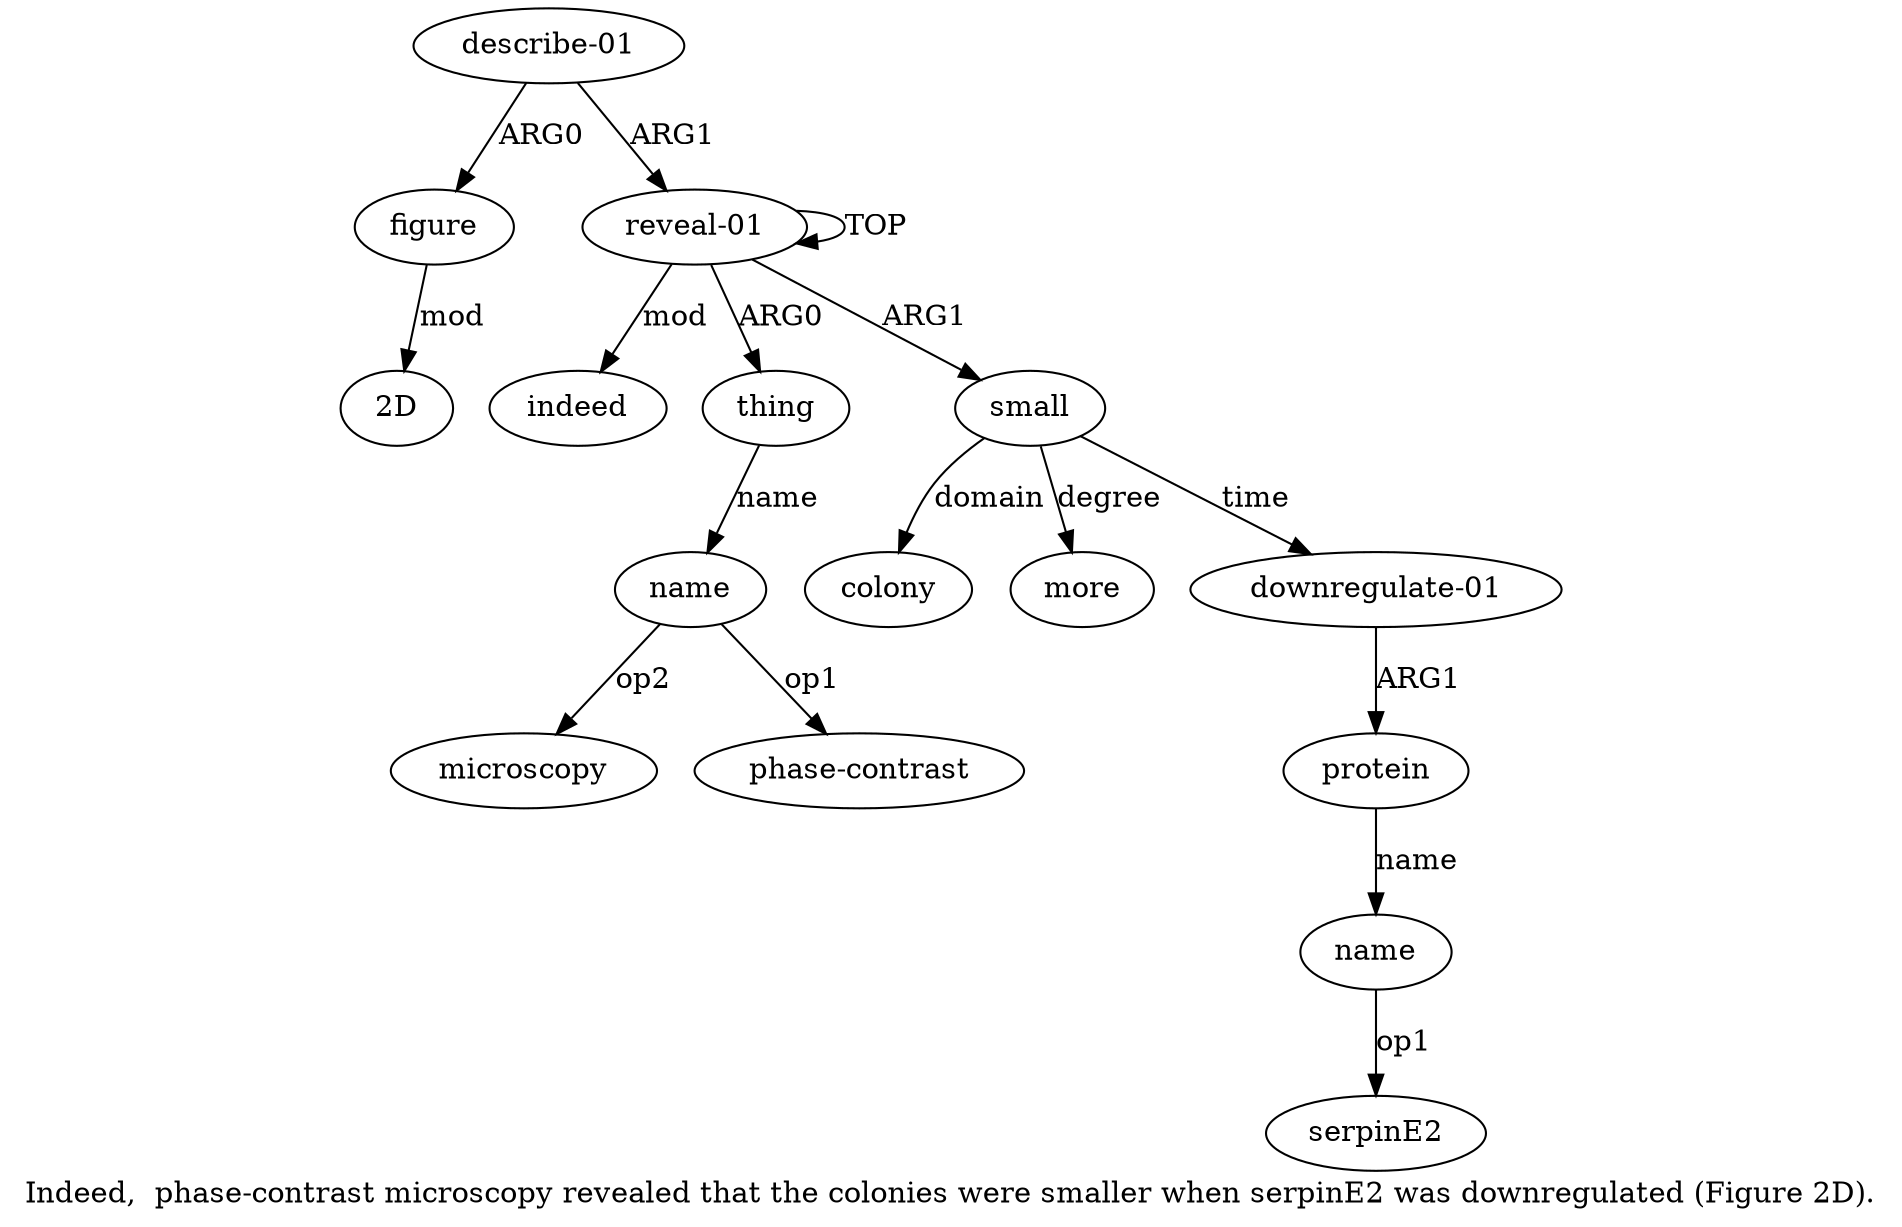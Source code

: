 digraph  {
	graph [label="Indeed,  phase-contrast microscopy revealed that the colonies were smaller when serpinE2 was downregulated (Figure 2D)."];
	node [label="\N"];
	a11	 [color=black,
		gold_ind=11,
		gold_label=indeed,
		label=indeed,
		test_ind=11,
		test_label=indeed];
	a10	 [color=black,
		gold_ind=10,
		gold_label=figure,
		label=figure,
		test_ind=10,
		test_label=figure];
	"a10 2D"	 [color=black,
		gold_ind=-1,
		gold_label="2D",
		label="2D",
		test_ind=-1,
		test_label="2D"];
	a10 -> "a10 2D" [key=0,
	color=black,
	gold_label=mod,
	label=mod,
	test_label=mod];
"a8 serpinE2" [color=black,
	gold_ind=-1,
	gold_label=serpinE2,
	label=serpinE2,
	test_ind=-1,
	test_label=serpinE2];
a1 [color=black,
	gold_ind=1,
	gold_label=thing,
	label=thing,
	test_ind=1,
	test_label=thing];
a2 [color=black,
	gold_ind=2,
	gold_label=name,
	label=name,
	test_ind=2,
	test_label=name];
a1 -> a2 [key=0,
color=black,
gold_label=name,
label=name,
test_label=name];
a0 [color=black,
gold_ind=0,
gold_label="reveal-01",
label="reveal-01",
test_ind=0,
test_label="reveal-01"];
a0 -> a11 [key=0,
color=black,
gold_label=mod,
label=mod,
test_label=mod];
a0 -> a1 [key=0,
color=black,
gold_label=ARG0,
label=ARG0,
test_label=ARG0];
a0 -> a0 [key=0,
color=black,
gold_label=TOP,
label=TOP,
test_label=TOP];
a3 [color=black,
gold_ind=3,
gold_label=small,
label=small,
test_ind=3,
test_label=small];
a0 -> a3 [key=0,
color=black,
gold_label=ARG1,
label=ARG1,
test_label=ARG1];
a5 [color=black,
gold_ind=5,
gold_label=colony,
label=colony,
test_ind=5,
test_label=colony];
a3 -> a5 [key=0,
color=black,
gold_label=domain,
label=domain,
test_label=domain];
a4 [color=black,
gold_ind=4,
gold_label=more,
label=more,
test_ind=4,
test_label=more];
a3 -> a4 [key=0,
color=black,
gold_label=degree,
label=degree,
test_label=degree];
a6 [color=black,
gold_ind=6,
gold_label="downregulate-01",
label="downregulate-01",
test_ind=6,
test_label="downregulate-01"];
a3 -> a6 [key=0,
color=black,
gold_label=time,
label=time,
test_label=time];
"a2 microscopy" [color=black,
gold_ind=-1,
gold_label=microscopy,
label=microscopy,
test_ind=-1,
test_label=microscopy];
a2 -> "a2 microscopy" [key=0,
color=black,
gold_label=op2,
label=op2,
test_label=op2];
"a2 phase-contrast" [color=black,
gold_ind=-1,
gold_label="phase-contrast",
label="phase-contrast",
test_ind=-1,
test_label="phase-contrast"];
a2 -> "a2 phase-contrast" [key=0,
color=black,
gold_label=op1,
label=op1,
test_label=op1];
a7 [color=black,
gold_ind=7,
gold_label=protein,
label=protein,
test_ind=7,
test_label=protein];
a8 [color=black,
gold_ind=8,
gold_label=name,
label=name,
test_ind=8,
test_label=name];
a7 -> a8 [key=0,
color=black,
gold_label=name,
label=name,
test_label=name];
a6 -> a7 [key=0,
color=black,
gold_label=ARG1,
label=ARG1,
test_label=ARG1];
a9 [color=black,
gold_ind=9,
gold_label="describe-01",
label="describe-01",
test_ind=9,
test_label="describe-01"];
a9 -> a10 [key=0,
color=black,
gold_label=ARG0,
label=ARG0,
test_label=ARG0];
a9 -> a0 [key=0,
color=black,
gold_label=ARG1,
label=ARG1,
test_label=ARG1];
a8 -> "a8 serpinE2" [key=0,
color=black,
gold_label=op1,
label=op1,
test_label=op1];
}
